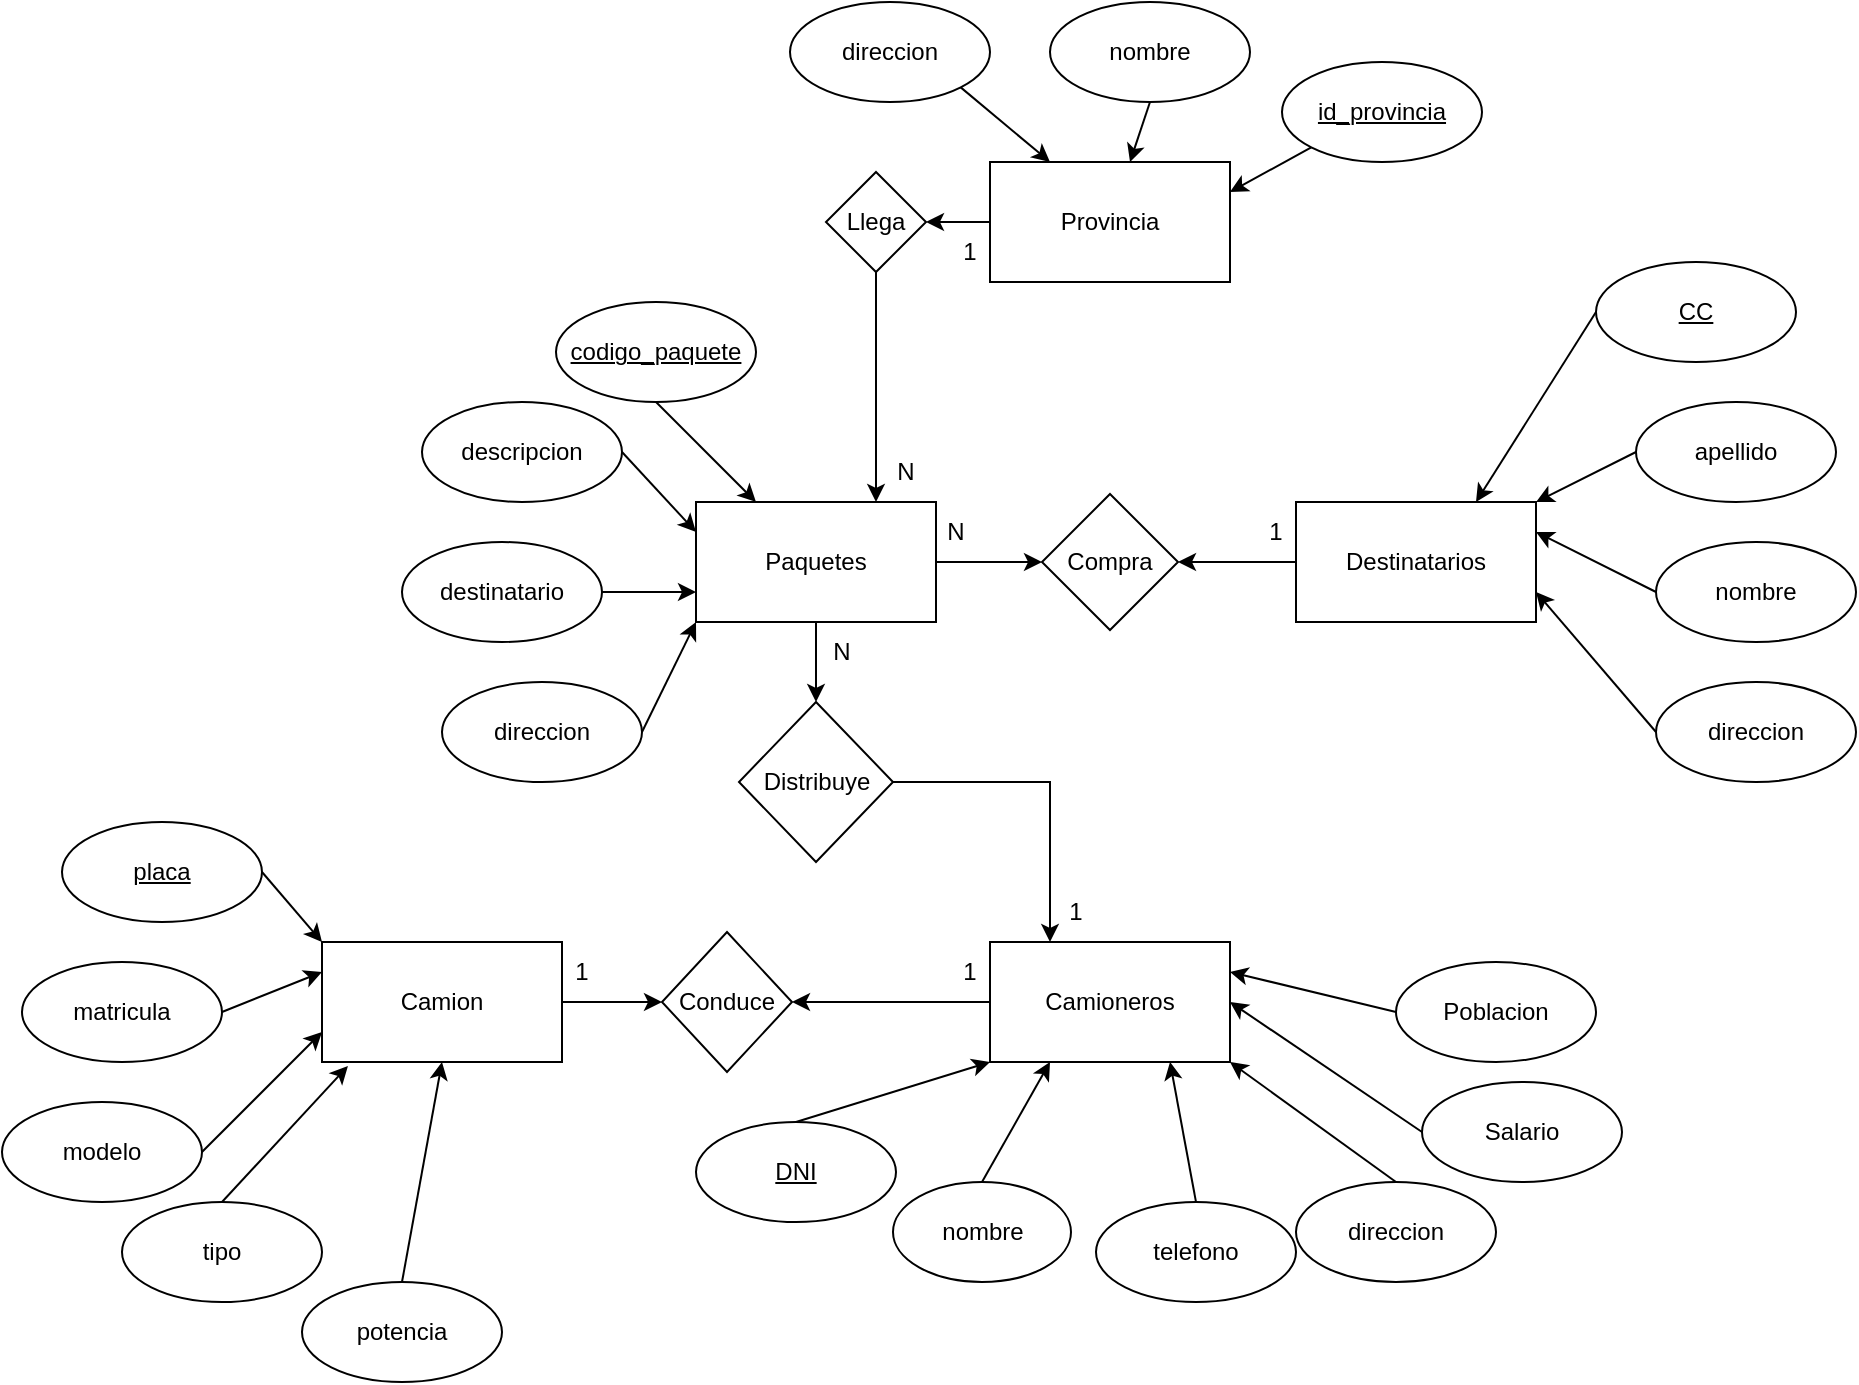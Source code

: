 <mxfile version="24.6.4" type="google">
  <diagram name="Página-1" id="Iy9J-WnIO2679uIVeEsD">
    <mxGraphModel grid="1" page="1" gridSize="10" guides="1" tooltips="1" connect="1" arrows="1" fold="1" pageScale="1" pageWidth="827" pageHeight="1169" math="0" shadow="0">
      <root>
        <mxCell id="0" />
        <mxCell id="1" parent="0" />
        <mxCell id="54UD-RVLt9mnvPX_JSWr-1" style="edgeStyle=orthogonalEdgeStyle;rounded=0;orthogonalLoop=1;jettySize=auto;html=1;" edge="1" parent="1" source="54UD-RVLt9mnvPX_JSWr-3" target="54UD-RVLt9mnvPX_JSWr-11">
          <mxGeometry relative="1" as="geometry" />
        </mxCell>
        <mxCell id="54UD-RVLt9mnvPX_JSWr-2" style="edgeStyle=orthogonalEdgeStyle;rounded=0;orthogonalLoop=1;jettySize=auto;html=1;" edge="1" parent="1" source="54UD-RVLt9mnvPX_JSWr-3" target="54UD-RVLt9mnvPX_JSWr-17">
          <mxGeometry relative="1" as="geometry" />
        </mxCell>
        <mxCell id="54UD-RVLt9mnvPX_JSWr-3" value="Paquetes" style="rounded=0;whiteSpace=wrap;html=1;fillColor=none;" vertex="1" parent="1">
          <mxGeometry x="67" y="370" width="120" height="60" as="geometry" />
        </mxCell>
        <mxCell id="54UD-RVLt9mnvPX_JSWr-4" style="edgeStyle=orthogonalEdgeStyle;rounded=0;orthogonalLoop=1;jettySize=auto;html=1;entryX=1;entryY=0.5;entryDx=0;entryDy=0;" edge="1" parent="1" source="54UD-RVLt9mnvPX_JSWr-5" target="54UD-RVLt9mnvPX_JSWr-11">
          <mxGeometry relative="1" as="geometry" />
        </mxCell>
        <mxCell id="54UD-RVLt9mnvPX_JSWr-5" value="Destinatarios" style="rounded=0;whiteSpace=wrap;html=1;" vertex="1" parent="1">
          <mxGeometry x="367" y="370" width="120" height="60" as="geometry" />
        </mxCell>
        <mxCell id="54UD-RVLt9mnvPX_JSWr-6" value="nombre" style="ellipse;whiteSpace=wrap;html=1;" vertex="1" parent="1">
          <mxGeometry x="547" y="390" width="100" height="50" as="geometry" />
        </mxCell>
        <mxCell id="54UD-RVLt9mnvPX_JSWr-7" value="apellido" style="ellipse;whiteSpace=wrap;html=1;" vertex="1" parent="1">
          <mxGeometry x="537" y="320" width="100" height="50" as="geometry" />
        </mxCell>
        <mxCell id="54UD-RVLt9mnvPX_JSWr-8" value="&lt;u&gt;CC&lt;/u&gt;" style="ellipse;whiteSpace=wrap;html=1;" vertex="1" parent="1">
          <mxGeometry x="517" y="250" width="100" height="50" as="geometry" />
        </mxCell>
        <mxCell id="54UD-RVLt9mnvPX_JSWr-9" value="direccion" style="ellipse;whiteSpace=wrap;html=1;" vertex="1" parent="1">
          <mxGeometry x="547" y="460" width="100" height="50" as="geometry" />
        </mxCell>
        <mxCell id="54UD-RVLt9mnvPX_JSWr-11" value="Compra" style="rhombus;whiteSpace=wrap;html=1;" vertex="1" parent="1">
          <mxGeometry x="240" y="366" width="68" height="68" as="geometry" />
        </mxCell>
        <mxCell id="54UD-RVLt9mnvPX_JSWr-12" value="&lt;u&gt;codigo_paquete&lt;/u&gt;" style="ellipse;whiteSpace=wrap;html=1;" vertex="1" parent="1">
          <mxGeometry x="-3" y="270" width="100" height="50" as="geometry" />
        </mxCell>
        <mxCell id="54UD-RVLt9mnvPX_JSWr-13" value="descripcion" style="ellipse;whiteSpace=wrap;html=1;" vertex="1" parent="1">
          <mxGeometry x="-70" y="320" width="100" height="50" as="geometry" />
        </mxCell>
        <mxCell id="54UD-RVLt9mnvPX_JSWr-14" value="destinatario" style="ellipse;whiteSpace=wrap;html=1;" vertex="1" parent="1">
          <mxGeometry x="-80" y="390" width="100" height="50" as="geometry" />
        </mxCell>
        <mxCell id="54UD-RVLt9mnvPX_JSWr-51" style="edgeStyle=orthogonalEdgeStyle;rounded=0;orthogonalLoop=1;jettySize=auto;html=1;entryX=1;entryY=0.5;entryDx=0;entryDy=0;" edge="1" parent="1" source="54UD-RVLt9mnvPX_JSWr-15" target="54UD-RVLt9mnvPX_JSWr-50">
          <mxGeometry relative="1" as="geometry" />
        </mxCell>
        <mxCell id="54UD-RVLt9mnvPX_JSWr-15" value="Camioneros" style="rounded=0;whiteSpace=wrap;html=1;" vertex="1" parent="1">
          <mxGeometry x="214" y="590" width="120" height="60" as="geometry" />
        </mxCell>
        <mxCell id="54UD-RVLt9mnvPX_JSWr-16" style="edgeStyle=orthogonalEdgeStyle;rounded=0;orthogonalLoop=1;jettySize=auto;html=1;entryX=0.25;entryY=0;entryDx=0;entryDy=0;" edge="1" parent="1" source="54UD-RVLt9mnvPX_JSWr-17" target="54UD-RVLt9mnvPX_JSWr-15">
          <mxGeometry relative="1" as="geometry" />
        </mxCell>
        <mxCell id="54UD-RVLt9mnvPX_JSWr-17" value="Distribuye" style="rhombus;whiteSpace=wrap;html=1;" vertex="1" parent="1">
          <mxGeometry x="88.5" y="470" width="77" height="80" as="geometry" />
        </mxCell>
        <mxCell id="54UD-RVLt9mnvPX_JSWr-18" value="&lt;u&gt;DNI&lt;/u&gt;" style="ellipse;whiteSpace=wrap;html=1;" vertex="1" parent="1">
          <mxGeometry x="67" y="680" width="100" height="50" as="geometry" />
        </mxCell>
        <mxCell id="54UD-RVLt9mnvPX_JSWr-19" value="nombre" style="ellipse;whiteSpace=wrap;html=1;" vertex="1" parent="1">
          <mxGeometry x="165.5" y="710" width="89" height="50" as="geometry" />
        </mxCell>
        <mxCell id="54UD-RVLt9mnvPX_JSWr-20" value="telefono" style="ellipse;whiteSpace=wrap;html=1;" vertex="1" parent="1">
          <mxGeometry x="267" y="720" width="100" height="50" as="geometry" />
        </mxCell>
        <mxCell id="54UD-RVLt9mnvPX_JSWr-21" value="" style="endArrow=classic;html=1;rounded=0;exitX=1;exitY=0.5;exitDx=0;exitDy=0;entryX=0;entryY=0.75;entryDx=0;entryDy=0;" edge="1" parent="1" source="54UD-RVLt9mnvPX_JSWr-14" target="54UD-RVLt9mnvPX_JSWr-3">
          <mxGeometry width="50" height="50" relative="1" as="geometry">
            <mxPoint x="-10" y="580" as="sourcePoint" />
            <mxPoint x="40" y="530" as="targetPoint" />
          </mxGeometry>
        </mxCell>
        <mxCell id="54UD-RVLt9mnvPX_JSWr-22" value="" style="endArrow=classic;html=1;rounded=0;exitX=1;exitY=0.5;exitDx=0;exitDy=0;entryX=0;entryY=0.25;entryDx=0;entryDy=0;" edge="1" parent="1" source="54UD-RVLt9mnvPX_JSWr-13" target="54UD-RVLt9mnvPX_JSWr-3">
          <mxGeometry width="50" height="50" relative="1" as="geometry">
            <mxPoint x="30" y="425" as="sourcePoint" />
            <mxPoint x="77" y="425" as="targetPoint" />
          </mxGeometry>
        </mxCell>
        <mxCell id="54UD-RVLt9mnvPX_JSWr-23" value="" style="endArrow=classic;html=1;rounded=0;exitX=0.5;exitY=1;exitDx=0;exitDy=0;entryX=0.25;entryY=0;entryDx=0;entryDy=0;" edge="1" parent="1" source="54UD-RVLt9mnvPX_JSWr-12" target="54UD-RVLt9mnvPX_JSWr-3">
          <mxGeometry width="50" height="50" relative="1" as="geometry">
            <mxPoint x="50" y="365" as="sourcePoint" />
            <mxPoint x="77" y="410" as="targetPoint" />
          </mxGeometry>
        </mxCell>
        <mxCell id="54UD-RVLt9mnvPX_JSWr-24" value="" style="endArrow=classic;html=1;rounded=0;exitX=0;exitY=0.5;exitDx=0;exitDy=0;entryX=0.75;entryY=0;entryDx=0;entryDy=0;" edge="1" parent="1" source="54UD-RVLt9mnvPX_JSWr-8" target="54UD-RVLt9mnvPX_JSWr-5">
          <mxGeometry width="50" height="50" relative="1" as="geometry">
            <mxPoint x="57" y="330" as="sourcePoint" />
            <mxPoint x="107" y="380" as="targetPoint" />
          </mxGeometry>
        </mxCell>
        <mxCell id="54UD-RVLt9mnvPX_JSWr-25" value="" style="endArrow=classic;html=1;rounded=0;exitX=0;exitY=0.5;exitDx=0;exitDy=0;entryX=1;entryY=0;entryDx=0;entryDy=0;" edge="1" parent="1" source="54UD-RVLt9mnvPX_JSWr-7" target="54UD-RVLt9mnvPX_JSWr-5">
          <mxGeometry width="50" height="50" relative="1" as="geometry">
            <mxPoint x="527" y="285" as="sourcePoint" />
            <mxPoint x="467" y="380" as="targetPoint" />
          </mxGeometry>
        </mxCell>
        <mxCell id="54UD-RVLt9mnvPX_JSWr-26" value="" style="endArrow=classic;html=1;rounded=0;exitX=0;exitY=0.5;exitDx=0;exitDy=0;entryX=1;entryY=0.25;entryDx=0;entryDy=0;" edge="1" parent="1" source="54UD-RVLt9mnvPX_JSWr-6" target="54UD-RVLt9mnvPX_JSWr-5">
          <mxGeometry width="50" height="50" relative="1" as="geometry">
            <mxPoint x="547" y="355" as="sourcePoint" />
            <mxPoint x="497" y="380" as="targetPoint" />
          </mxGeometry>
        </mxCell>
        <mxCell id="54UD-RVLt9mnvPX_JSWr-27" value="" style="endArrow=classic;html=1;rounded=0;exitX=0;exitY=0.5;exitDx=0;exitDy=0;entryX=1;entryY=0.75;entryDx=0;entryDy=0;" edge="1" parent="1" source="54UD-RVLt9mnvPX_JSWr-9" target="54UD-RVLt9mnvPX_JSWr-5">
          <mxGeometry width="50" height="50" relative="1" as="geometry">
            <mxPoint x="557" y="425" as="sourcePoint" />
            <mxPoint x="497" y="395" as="targetPoint" />
          </mxGeometry>
        </mxCell>
        <mxCell id="54UD-RVLt9mnvPX_JSWr-29" value="" style="endArrow=classic;html=1;rounded=0;exitX=0.5;exitY=0;exitDx=0;exitDy=0;entryX=0.75;entryY=1;entryDx=0;entryDy=0;" edge="1" parent="1" source="54UD-RVLt9mnvPX_JSWr-20" target="54UD-RVLt9mnvPX_JSWr-15">
          <mxGeometry width="50" height="50" relative="1" as="geometry">
            <mxPoint x="567" y="505" as="sourcePoint" />
            <mxPoint x="507" y="435" as="targetPoint" />
          </mxGeometry>
        </mxCell>
        <mxCell id="54UD-RVLt9mnvPX_JSWr-30" value="" style="endArrow=classic;html=1;rounded=0;exitX=0.5;exitY=0;exitDx=0;exitDy=0;entryX=0.25;entryY=1;entryDx=0;entryDy=0;" edge="1" parent="1" source="54UD-RVLt9mnvPX_JSWr-19" target="54UD-RVLt9mnvPX_JSWr-15">
          <mxGeometry width="50" height="50" relative="1" as="geometry">
            <mxPoint x="380" y="710" as="sourcePoint" />
            <mxPoint x="314" y="660" as="targetPoint" />
          </mxGeometry>
        </mxCell>
        <mxCell id="54UD-RVLt9mnvPX_JSWr-31" value="" style="endArrow=classic;html=1;rounded=0;exitX=0.5;exitY=0;exitDx=0;exitDy=0;entryX=0;entryY=1;entryDx=0;entryDy=0;" edge="1" parent="1" source="54UD-RVLt9mnvPX_JSWr-18" target="54UD-RVLt9mnvPX_JSWr-15">
          <mxGeometry width="50" height="50" relative="1" as="geometry">
            <mxPoint x="284" y="730" as="sourcePoint" />
            <mxPoint x="284" y="660" as="targetPoint" />
          </mxGeometry>
        </mxCell>
        <mxCell id="54UD-RVLt9mnvPX_JSWr-33" value="direccion" style="ellipse;whiteSpace=wrap;html=1;" vertex="1" parent="1">
          <mxGeometry x="367" y="710" width="100" height="50" as="geometry" />
        </mxCell>
        <mxCell id="54UD-RVLt9mnvPX_JSWr-34" value="Salario" style="ellipse;whiteSpace=wrap;html=1;" vertex="1" parent="1">
          <mxGeometry x="430" y="660" width="100" height="50" as="geometry" />
        </mxCell>
        <mxCell id="54UD-RVLt9mnvPX_JSWr-35" value="Poblacion" style="ellipse;whiteSpace=wrap;html=1;" vertex="1" parent="1">
          <mxGeometry x="417" y="600" width="100" height="50" as="geometry" />
        </mxCell>
        <mxCell id="54UD-RVLt9mnvPX_JSWr-36" value="" style="endArrow=classic;html=1;rounded=0;exitX=0.5;exitY=0;exitDx=0;exitDy=0;entryX=1;entryY=1;entryDx=0;entryDy=0;" edge="1" parent="1" source="54UD-RVLt9mnvPX_JSWr-33" target="54UD-RVLt9mnvPX_JSWr-15">
          <mxGeometry width="50" height="50" relative="1" as="geometry">
            <mxPoint x="327" y="730" as="sourcePoint" />
            <mxPoint x="344" y="660" as="targetPoint" />
          </mxGeometry>
        </mxCell>
        <mxCell id="54UD-RVLt9mnvPX_JSWr-37" value="" style="endArrow=classic;html=1;rounded=0;exitX=0;exitY=0.5;exitDx=0;exitDy=0;entryX=1;entryY=0.5;entryDx=0;entryDy=0;" edge="1" parent="1" source="54UD-RVLt9mnvPX_JSWr-34" target="54UD-RVLt9mnvPX_JSWr-15">
          <mxGeometry width="50" height="50" relative="1" as="geometry">
            <mxPoint x="427" y="720" as="sourcePoint" />
            <mxPoint x="344" y="645" as="targetPoint" />
          </mxGeometry>
        </mxCell>
        <mxCell id="54UD-RVLt9mnvPX_JSWr-38" value="" style="endArrow=classic;html=1;rounded=0;exitX=0;exitY=0.5;exitDx=0;exitDy=0;entryX=1;entryY=0.25;entryDx=0;entryDy=0;" edge="1" parent="1" source="54UD-RVLt9mnvPX_JSWr-35" target="54UD-RVLt9mnvPX_JSWr-15">
          <mxGeometry width="50" height="50" relative="1" as="geometry">
            <mxPoint x="440" y="695" as="sourcePoint" />
            <mxPoint x="344" y="630" as="targetPoint" />
          </mxGeometry>
        </mxCell>
        <mxCell id="54UD-RVLt9mnvPX_JSWr-39" value="direccion" style="ellipse;whiteSpace=wrap;html=1;" vertex="1" parent="1">
          <mxGeometry x="-60" y="460" width="100" height="50" as="geometry" />
        </mxCell>
        <mxCell id="54UD-RVLt9mnvPX_JSWr-48" style="edgeStyle=orthogonalEdgeStyle;rounded=0;orthogonalLoop=1;jettySize=auto;html=1;entryX=1;entryY=0.5;entryDx=0;entryDy=0;" edge="1" parent="1" source="54UD-RVLt9mnvPX_JSWr-41" target="54UD-RVLt9mnvPX_JSWr-47">
          <mxGeometry relative="1" as="geometry" />
        </mxCell>
        <mxCell id="54UD-RVLt9mnvPX_JSWr-41" value="Provincia" style="rounded=0;whiteSpace=wrap;html=1;fillColor=none;" vertex="1" parent="1">
          <mxGeometry x="214" y="200" width="120" height="60" as="geometry" />
        </mxCell>
        <mxCell id="54UD-RVLt9mnvPX_JSWr-42" value="" style="endArrow=classic;html=1;rounded=0;exitX=1;exitY=0.5;exitDx=0;exitDy=0;entryX=0;entryY=1;entryDx=0;entryDy=0;" edge="1" parent="1" source="54UD-RVLt9mnvPX_JSWr-39" target="54UD-RVLt9mnvPX_JSWr-3">
          <mxGeometry width="50" height="50" relative="1" as="geometry">
            <mxPoint x="30" y="425" as="sourcePoint" />
            <mxPoint x="77" y="425" as="targetPoint" />
          </mxGeometry>
        </mxCell>
        <mxCell id="54UD-RVLt9mnvPX_JSWr-43" value="&lt;u&gt;id_provincia&lt;/u&gt;" style="ellipse;whiteSpace=wrap;html=1;" vertex="1" parent="1">
          <mxGeometry x="360" y="150" width="100" height="50" as="geometry" />
        </mxCell>
        <mxCell id="54UD-RVLt9mnvPX_JSWr-44" value="nombre" style="ellipse;whiteSpace=wrap;html=1;" vertex="1" parent="1">
          <mxGeometry x="244" y="120" width="100" height="50" as="geometry" />
        </mxCell>
        <mxCell id="54UD-RVLt9mnvPX_JSWr-53" style="edgeStyle=orthogonalEdgeStyle;rounded=0;orthogonalLoop=1;jettySize=auto;html=1;" edge="1" parent="1" source="54UD-RVLt9mnvPX_JSWr-45" target="54UD-RVLt9mnvPX_JSWr-50">
          <mxGeometry relative="1" as="geometry" />
        </mxCell>
        <mxCell id="54UD-RVLt9mnvPX_JSWr-45" value="Camion" style="rounded=0;whiteSpace=wrap;html=1;" vertex="1" parent="1">
          <mxGeometry x="-120" y="590" width="120" height="60" as="geometry" />
        </mxCell>
        <mxCell id="54UD-RVLt9mnvPX_JSWr-46" value="&lt;u&gt;placa&lt;/u&gt;" style="ellipse;whiteSpace=wrap;html=1;" vertex="1" parent="1">
          <mxGeometry x="-250" y="530" width="100" height="50" as="geometry" />
        </mxCell>
        <mxCell id="54UD-RVLt9mnvPX_JSWr-49" style="edgeStyle=orthogonalEdgeStyle;rounded=0;orthogonalLoop=1;jettySize=auto;html=1;entryX=0.75;entryY=0;entryDx=0;entryDy=0;" edge="1" parent="1" source="54UD-RVLt9mnvPX_JSWr-47" target="54UD-RVLt9mnvPX_JSWr-3">
          <mxGeometry relative="1" as="geometry" />
        </mxCell>
        <mxCell id="54UD-RVLt9mnvPX_JSWr-47" value="Llega" style="rhombus;whiteSpace=wrap;html=1;" vertex="1" parent="1">
          <mxGeometry x="132" y="205" width="50" height="50" as="geometry" />
        </mxCell>
        <mxCell id="54UD-RVLt9mnvPX_JSWr-50" value="Conduce" style="rhombus;whiteSpace=wrap;html=1;" vertex="1" parent="1">
          <mxGeometry x="50" y="585" width="65" height="70" as="geometry" />
        </mxCell>
        <mxCell id="54UD-RVLt9mnvPX_JSWr-54" value="" style="endArrow=classic;html=1;rounded=0;exitX=1;exitY=0.5;exitDx=0;exitDy=0;entryX=0;entryY=0;entryDx=0;entryDy=0;" edge="1" parent="1" source="54UD-RVLt9mnvPX_JSWr-46" target="54UD-RVLt9mnvPX_JSWr-45">
          <mxGeometry width="50" height="50" relative="1" as="geometry">
            <mxPoint x="50" y="495" as="sourcePoint" />
            <mxPoint x="77" y="440" as="targetPoint" />
          </mxGeometry>
        </mxCell>
        <mxCell id="54UD-RVLt9mnvPX_JSWr-55" value="matricula" style="ellipse;whiteSpace=wrap;html=1;" vertex="1" parent="1">
          <mxGeometry x="-270" y="600" width="100" height="50" as="geometry" />
        </mxCell>
        <mxCell id="54UD-RVLt9mnvPX_JSWr-56" value="" style="endArrow=classic;html=1;rounded=0;exitX=1;exitY=0.5;exitDx=0;exitDy=0;entryX=0;entryY=0.25;entryDx=0;entryDy=0;" edge="1" parent="1" source="54UD-RVLt9mnvPX_JSWr-55" target="54UD-RVLt9mnvPX_JSWr-45">
          <mxGeometry width="50" height="50" relative="1" as="geometry">
            <mxPoint x="-140" y="565" as="sourcePoint" />
            <mxPoint x="-110" y="600" as="targetPoint" />
          </mxGeometry>
        </mxCell>
        <mxCell id="54UD-RVLt9mnvPX_JSWr-57" value="modelo" style="ellipse;whiteSpace=wrap;html=1;" vertex="1" parent="1">
          <mxGeometry x="-280" y="670" width="100" height="50" as="geometry" />
        </mxCell>
        <mxCell id="54UD-RVLt9mnvPX_JSWr-58" value="tipo" style="ellipse;whiteSpace=wrap;html=1;" vertex="1" parent="1">
          <mxGeometry x="-220" y="720" width="100" height="50" as="geometry" />
        </mxCell>
        <mxCell id="54UD-RVLt9mnvPX_JSWr-59" value="potencia" style="ellipse;whiteSpace=wrap;html=1;" vertex="1" parent="1">
          <mxGeometry x="-130" y="760" width="100" height="50" as="geometry" />
        </mxCell>
        <mxCell id="54UD-RVLt9mnvPX_JSWr-60" value="" style="endArrow=classic;html=1;rounded=0;exitX=1;exitY=0.5;exitDx=0;exitDy=0;entryX=0;entryY=0.75;entryDx=0;entryDy=0;" edge="1" parent="1" source="54UD-RVLt9mnvPX_JSWr-57" target="54UD-RVLt9mnvPX_JSWr-45">
          <mxGeometry width="50" height="50" relative="1" as="geometry">
            <mxPoint x="-160" y="635" as="sourcePoint" />
            <mxPoint x="-110" y="615" as="targetPoint" />
          </mxGeometry>
        </mxCell>
        <mxCell id="54UD-RVLt9mnvPX_JSWr-61" value="" style="endArrow=classic;html=1;rounded=0;exitX=0.5;exitY=0;exitDx=0;exitDy=0;entryX=0.108;entryY=1.033;entryDx=0;entryDy=0;entryPerimeter=0;" edge="1" parent="1" source="54UD-RVLt9mnvPX_JSWr-58" target="54UD-RVLt9mnvPX_JSWr-45">
          <mxGeometry width="50" height="50" relative="1" as="geometry">
            <mxPoint x="-170" y="705" as="sourcePoint" />
            <mxPoint x="-110" y="645" as="targetPoint" />
          </mxGeometry>
        </mxCell>
        <mxCell id="54UD-RVLt9mnvPX_JSWr-62" value="" style="endArrow=classic;html=1;rounded=0;exitX=0.5;exitY=0;exitDx=0;exitDy=0;entryX=0.5;entryY=1;entryDx=0;entryDy=0;" edge="1" parent="1" source="54UD-RVLt9mnvPX_JSWr-59" target="54UD-RVLt9mnvPX_JSWr-45">
          <mxGeometry width="50" height="50" relative="1" as="geometry">
            <mxPoint x="-160" y="730" as="sourcePoint" />
            <mxPoint x="-97" y="662" as="targetPoint" />
          </mxGeometry>
        </mxCell>
        <mxCell id="54UD-RVLt9mnvPX_JSWr-63" value="direccion" style="ellipse;whiteSpace=wrap;html=1;" vertex="1" parent="1">
          <mxGeometry x="114" y="120" width="100" height="50" as="geometry" />
        </mxCell>
        <mxCell id="54UD-RVLt9mnvPX_JSWr-64" value="" style="endArrow=classic;html=1;rounded=0;exitX=0;exitY=1;exitDx=0;exitDy=0;entryX=1;entryY=0.25;entryDx=0;entryDy=0;" edge="1" parent="1" source="54UD-RVLt9mnvPX_JSWr-43" target="54UD-RVLt9mnvPX_JSWr-41">
          <mxGeometry width="50" height="50" relative="1" as="geometry">
            <mxPoint x="527" y="285" as="sourcePoint" />
            <mxPoint x="467" y="380" as="targetPoint" />
          </mxGeometry>
        </mxCell>
        <mxCell id="54UD-RVLt9mnvPX_JSWr-65" value="" style="endArrow=classic;html=1;rounded=0;exitX=0.5;exitY=1;exitDx=0;exitDy=0;" edge="1" parent="1" source="54UD-RVLt9mnvPX_JSWr-44" target="54UD-RVLt9mnvPX_JSWr-41">
          <mxGeometry width="50" height="50" relative="1" as="geometry">
            <mxPoint x="385" y="203" as="sourcePoint" />
            <mxPoint x="344" y="225" as="targetPoint" />
          </mxGeometry>
        </mxCell>
        <mxCell id="54UD-RVLt9mnvPX_JSWr-66" value="" style="endArrow=classic;html=1;rounded=0;exitX=1;exitY=1;exitDx=0;exitDy=0;entryX=0.25;entryY=0;entryDx=0;entryDy=0;" edge="1" parent="1" source="54UD-RVLt9mnvPX_JSWr-63" target="54UD-RVLt9mnvPX_JSWr-41">
          <mxGeometry width="50" height="50" relative="1" as="geometry">
            <mxPoint x="304" y="180" as="sourcePoint" />
            <mxPoint x="314" y="210" as="targetPoint" />
          </mxGeometry>
        </mxCell>
        <mxCell id="54UD-RVLt9mnvPX_JSWr-67" value="1" style="text;html=1;align=center;verticalAlign=middle;whiteSpace=wrap;rounded=0;" vertex="1" parent="1">
          <mxGeometry y="590" width="20" height="30" as="geometry" />
        </mxCell>
        <mxCell id="54UD-RVLt9mnvPX_JSWr-68" value="1" style="text;html=1;align=center;verticalAlign=middle;whiteSpace=wrap;rounded=0;" vertex="1" parent="1">
          <mxGeometry x="194" y="590" width="20" height="30" as="geometry" />
        </mxCell>
        <mxCell id="54UD-RVLt9mnvPX_JSWr-69" value="1" style="text;html=1;align=center;verticalAlign=middle;whiteSpace=wrap;rounded=0;" vertex="1" parent="1">
          <mxGeometry x="247" y="560" width="20" height="30" as="geometry" />
        </mxCell>
        <mxCell id="54UD-RVLt9mnvPX_JSWr-70" value="N" style="text;html=1;align=center;verticalAlign=middle;whiteSpace=wrap;rounded=0;" vertex="1" parent="1">
          <mxGeometry x="130" y="430" width="20" height="30" as="geometry" />
        </mxCell>
        <mxCell id="54UD-RVLt9mnvPX_JSWr-71" value="N" style="text;html=1;align=center;verticalAlign=middle;whiteSpace=wrap;rounded=0;" vertex="1" parent="1">
          <mxGeometry x="187" y="370" width="20" height="30" as="geometry" />
        </mxCell>
        <mxCell id="54UD-RVLt9mnvPX_JSWr-72" value="1" style="text;html=1;align=center;verticalAlign=middle;whiteSpace=wrap;rounded=0;" vertex="1" parent="1">
          <mxGeometry x="347" y="370" width="20" height="30" as="geometry" />
        </mxCell>
        <mxCell id="54UD-RVLt9mnvPX_JSWr-73" value="1" style="text;html=1;align=center;verticalAlign=middle;whiteSpace=wrap;rounded=0;" vertex="1" parent="1">
          <mxGeometry x="194" y="230" width="20" height="30" as="geometry" />
        </mxCell>
        <mxCell id="54UD-RVLt9mnvPX_JSWr-74" value="N" style="text;html=1;align=center;verticalAlign=middle;whiteSpace=wrap;rounded=0;" vertex="1" parent="1">
          <mxGeometry x="162" y="340" width="20" height="30" as="geometry" />
        </mxCell>
      </root>
    </mxGraphModel>
  </diagram>
</mxfile>
